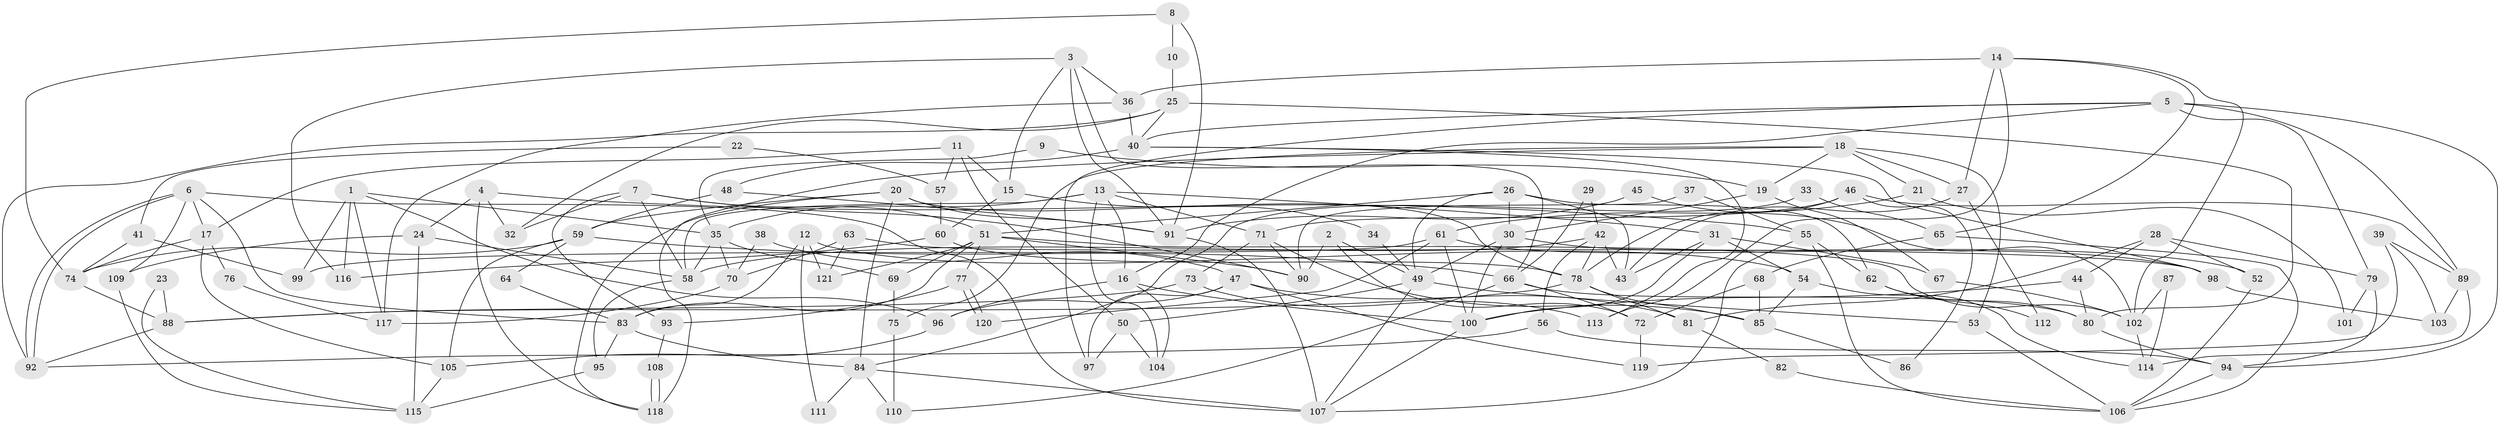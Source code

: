 // coarse degree distribution, {5: 0.18333333333333332, 9: 0.05, 16: 0.016666666666666666, 14: 0.016666666666666666, 11: 0.016666666666666666, 6: 0.11666666666666667, 3: 0.13333333333333333, 7: 0.1, 2: 0.16666666666666666, 4: 0.13333333333333333, 12: 0.03333333333333333, 17: 0.016666666666666666, 10: 0.016666666666666666}
// Generated by graph-tools (version 1.1) at 2025/18/03/04/25 18:18:56]
// undirected, 121 vertices, 242 edges
graph export_dot {
graph [start="1"]
  node [color=gray90,style=filled];
  1;
  2;
  3;
  4;
  5;
  6;
  7;
  8;
  9;
  10;
  11;
  12;
  13;
  14;
  15;
  16;
  17;
  18;
  19;
  20;
  21;
  22;
  23;
  24;
  25;
  26;
  27;
  28;
  29;
  30;
  31;
  32;
  33;
  34;
  35;
  36;
  37;
  38;
  39;
  40;
  41;
  42;
  43;
  44;
  45;
  46;
  47;
  48;
  49;
  50;
  51;
  52;
  53;
  54;
  55;
  56;
  57;
  58;
  59;
  60;
  61;
  62;
  63;
  64;
  65;
  66;
  67;
  68;
  69;
  70;
  71;
  72;
  73;
  74;
  75;
  76;
  77;
  78;
  79;
  80;
  81;
  82;
  83;
  84;
  85;
  86;
  87;
  88;
  89;
  90;
  91;
  92;
  93;
  94;
  95;
  96;
  97;
  98;
  99;
  100;
  101;
  102;
  103;
  104;
  105;
  106;
  107;
  108;
  109;
  110;
  111;
  112;
  113;
  114;
  115;
  116;
  117;
  118;
  119;
  120;
  121;
  1 -- 35;
  1 -- 96;
  1 -- 99;
  1 -- 116;
  1 -- 117;
  2 -- 49;
  2 -- 90;
  2 -- 72;
  3 -- 91;
  3 -- 116;
  3 -- 15;
  3 -- 36;
  3 -- 66;
  4 -- 55;
  4 -- 118;
  4 -- 24;
  4 -- 32;
  5 -- 97;
  5 -- 16;
  5 -- 40;
  5 -- 79;
  5 -- 89;
  5 -- 94;
  6 -- 92;
  6 -- 92;
  6 -- 107;
  6 -- 17;
  6 -- 83;
  6 -- 109;
  7 -- 90;
  7 -- 51;
  7 -- 32;
  7 -- 58;
  7 -- 93;
  8 -- 91;
  8 -- 74;
  8 -- 10;
  9 -- 35;
  9 -- 19;
  10 -- 25;
  11 -- 17;
  11 -- 50;
  11 -- 15;
  11 -- 57;
  12 -- 121;
  12 -- 83;
  12 -- 54;
  12 -- 111;
  13 -- 58;
  13 -- 31;
  13 -- 16;
  13 -- 35;
  13 -- 71;
  13 -- 104;
  14 -- 36;
  14 -- 102;
  14 -- 27;
  14 -- 65;
  14 -- 113;
  15 -- 34;
  15 -- 60;
  16 -- 100;
  16 -- 96;
  16 -- 104;
  17 -- 74;
  17 -- 76;
  17 -- 105;
  18 -- 118;
  18 -- 19;
  18 -- 21;
  18 -- 27;
  18 -- 53;
  18 -- 75;
  19 -- 67;
  19 -- 30;
  20 -- 59;
  20 -- 78;
  20 -- 84;
  20 -- 91;
  20 -- 118;
  21 -- 61;
  21 -- 101;
  22 -- 57;
  22 -- 41;
  23 -- 88;
  23 -- 115;
  24 -- 58;
  24 -- 109;
  24 -- 115;
  25 -- 40;
  25 -- 32;
  25 -- 80;
  25 -- 92;
  26 -- 49;
  26 -- 30;
  26 -- 43;
  26 -- 51;
  26 -- 62;
  27 -- 43;
  27 -- 112;
  28 -- 52;
  28 -- 79;
  28 -- 44;
  28 -- 81;
  29 -- 42;
  29 -- 66;
  30 -- 49;
  30 -- 100;
  30 -- 52;
  31 -- 43;
  31 -- 100;
  31 -- 54;
  31 -- 67;
  33 -- 84;
  33 -- 65;
  34 -- 49;
  35 -- 69;
  35 -- 58;
  35 -- 70;
  36 -- 40;
  36 -- 117;
  37 -- 90;
  37 -- 55;
  38 -- 47;
  38 -- 70;
  39 -- 89;
  39 -- 119;
  39 -- 103;
  40 -- 48;
  40 -- 98;
  40 -- 113;
  41 -- 74;
  41 -- 99;
  42 -- 58;
  42 -- 43;
  42 -- 56;
  42 -- 78;
  44 -- 80;
  44 -- 100;
  45 -- 102;
  45 -- 91;
  46 -- 78;
  46 -- 71;
  46 -- 86;
  46 -- 89;
  47 -- 81;
  47 -- 96;
  47 -- 97;
  47 -- 119;
  48 -- 59;
  48 -- 91;
  49 -- 107;
  49 -- 53;
  49 -- 50;
  50 -- 104;
  50 -- 97;
  51 -- 83;
  51 -- 69;
  51 -- 77;
  51 -- 90;
  51 -- 102;
  51 -- 121;
  52 -- 106;
  53 -- 106;
  54 -- 85;
  54 -- 114;
  55 -- 106;
  55 -- 62;
  55 -- 107;
  56 -- 92;
  56 -- 94;
  57 -- 60;
  58 -- 95;
  59 -- 66;
  59 -- 105;
  59 -- 64;
  59 -- 74;
  60 -- 78;
  60 -- 116;
  61 -- 98;
  61 -- 100;
  61 -- 99;
  61 -- 120;
  62 -- 80;
  62 -- 112;
  63 -- 70;
  63 -- 98;
  63 -- 121;
  64 -- 83;
  65 -- 68;
  65 -- 106;
  66 -- 80;
  66 -- 72;
  66 -- 110;
  67 -- 102;
  68 -- 72;
  68 -- 85;
  69 -- 75;
  70 -- 117;
  71 -- 85;
  71 -- 73;
  71 -- 90;
  72 -- 119;
  73 -- 113;
  73 -- 88;
  74 -- 88;
  75 -- 110;
  76 -- 117;
  77 -- 120;
  77 -- 120;
  77 -- 93;
  78 -- 88;
  78 -- 81;
  78 -- 85;
  79 -- 94;
  79 -- 101;
  80 -- 94;
  81 -- 82;
  82 -- 106;
  83 -- 95;
  83 -- 84;
  84 -- 107;
  84 -- 110;
  84 -- 111;
  85 -- 86;
  87 -- 114;
  87 -- 102;
  88 -- 92;
  89 -- 103;
  89 -- 114;
  91 -- 107;
  93 -- 108;
  94 -- 106;
  95 -- 115;
  96 -- 105;
  98 -- 103;
  100 -- 107;
  102 -- 114;
  105 -- 115;
  108 -- 118;
  108 -- 118;
  109 -- 115;
}
